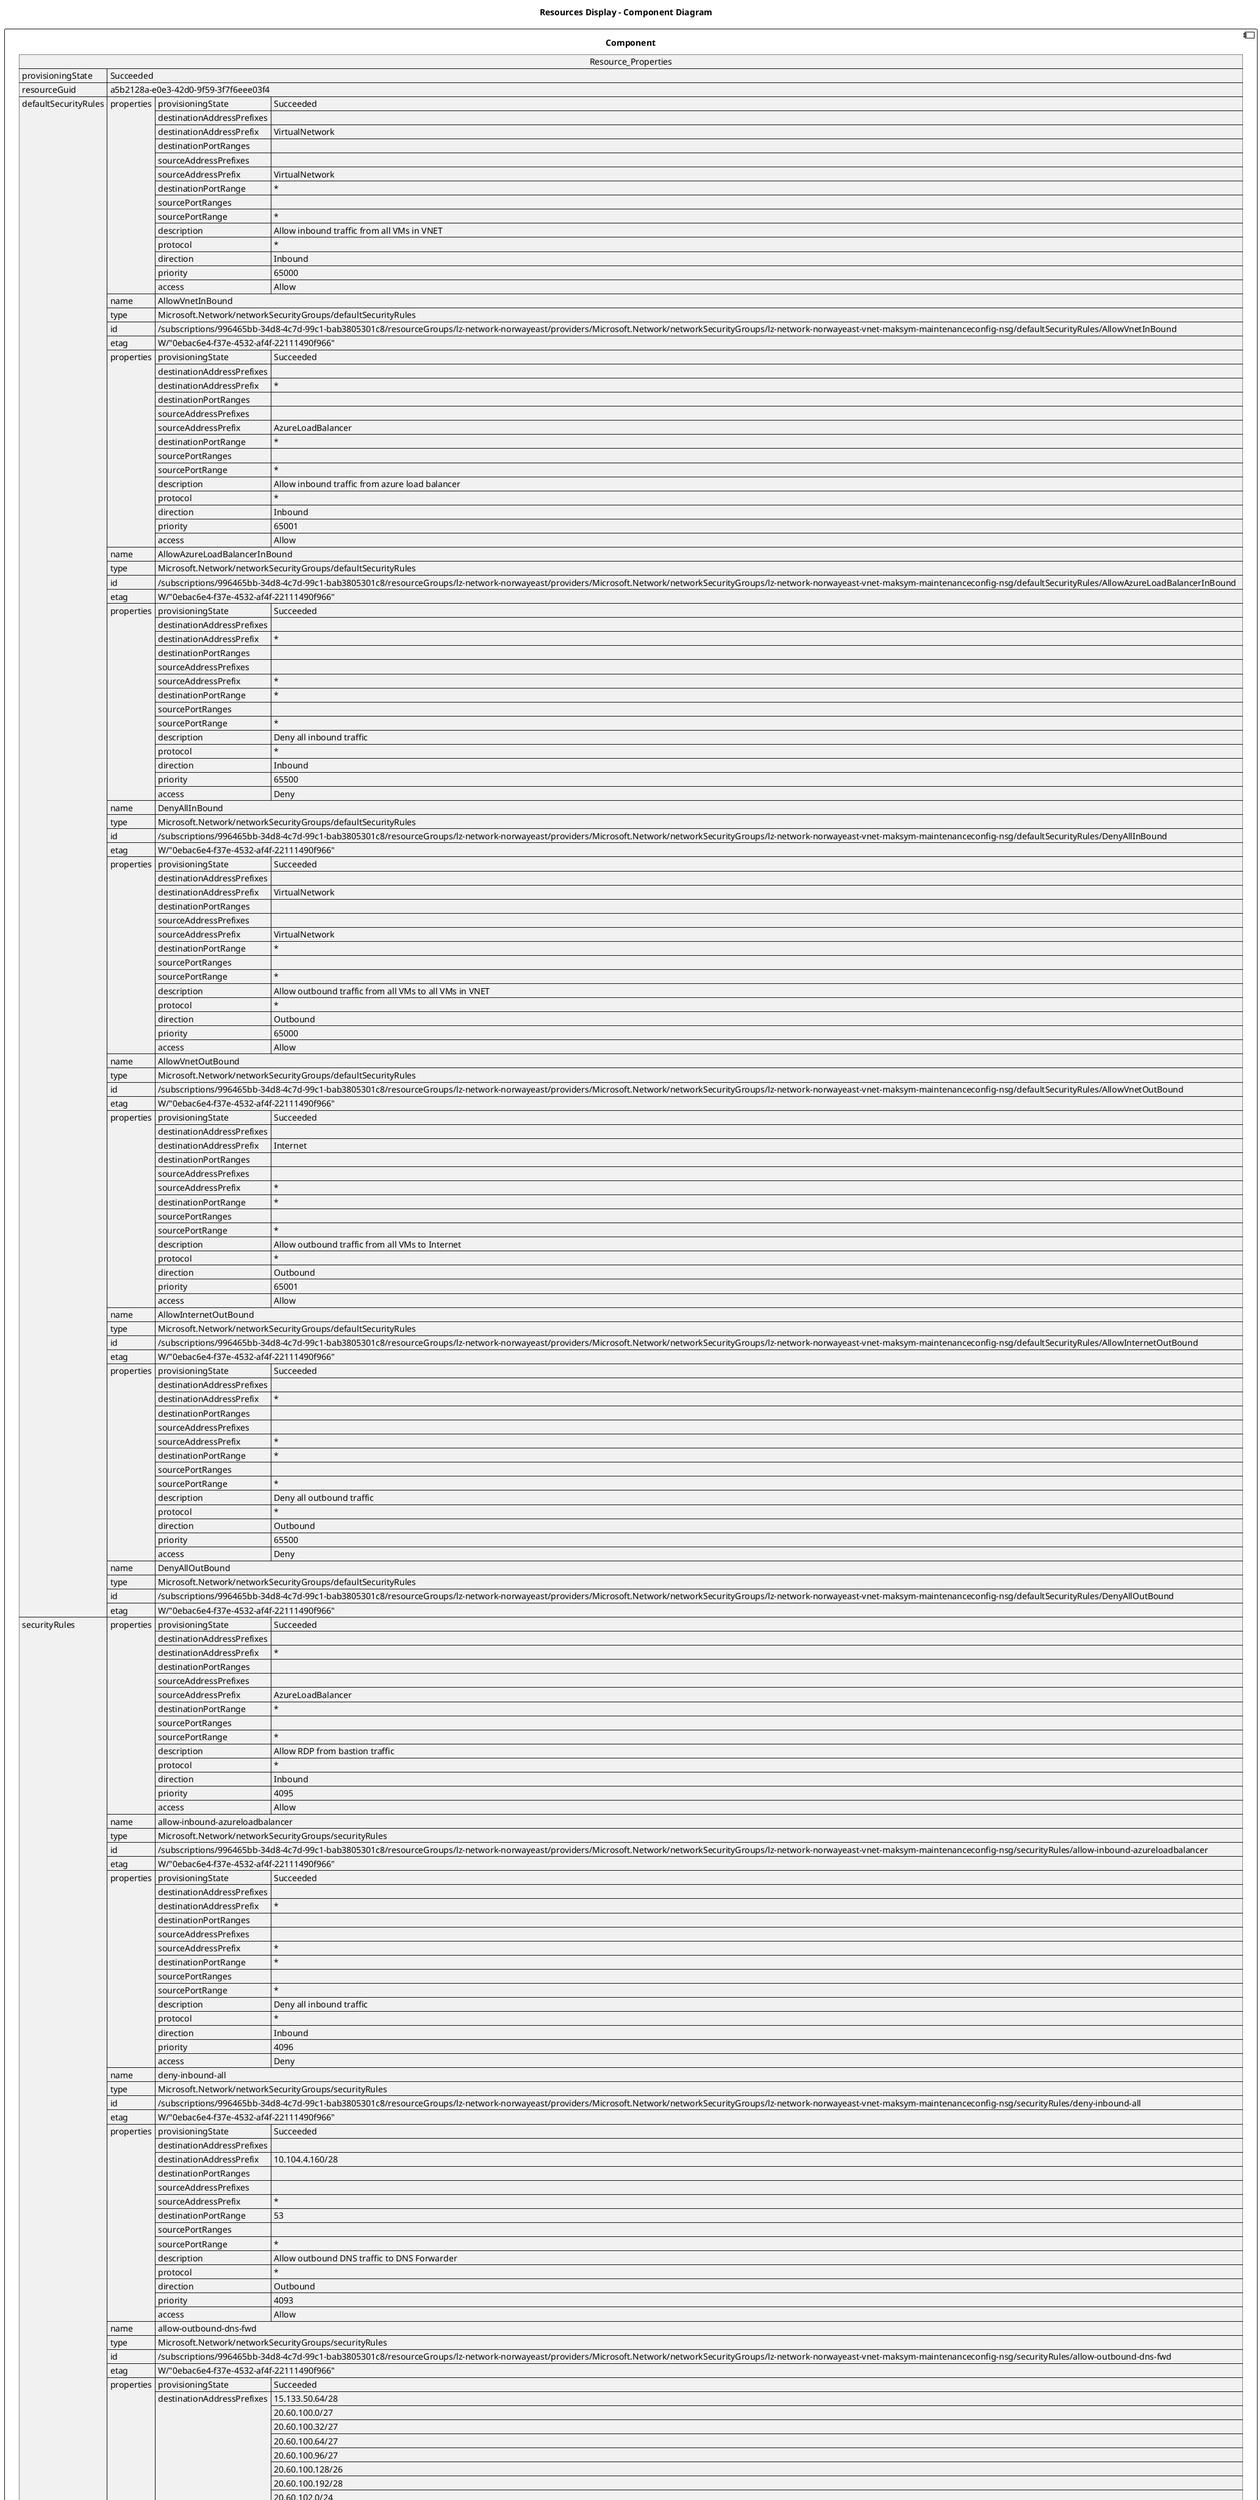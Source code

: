 @startuml

title Resources Display - Component Diagram

component Component {

json  Resource_Properties {
  "provisioningState": "Succeeded",
  "resourceGuid": "a5b2128a-e0e3-42d0-9f59-3f7f6eee03f4",
  "defaultSecurityRules": [
    {
      "properties": {
        "provisioningState": "Succeeded",
        "destinationAddressPrefixes": [],
        "destinationAddressPrefix": "VirtualNetwork",
        "destinationPortRanges": [],
        "sourceAddressPrefixes": [],
        "sourceAddressPrefix": "VirtualNetwork",
        "destinationPortRange": "*",
        "sourcePortRanges": [],
        "sourcePortRange": "*",
        "description": "Allow inbound traffic from all VMs in VNET",
        "protocol": "*",
        "direction": "Inbound",
        "priority": 65000,
        "access": "Allow"
      },
      "name": "AllowVnetInBound",
      "type": "Microsoft.Network/networkSecurityGroups/defaultSecurityRules",
      "id": "/subscriptions/996465bb-34d8-4c7d-99c1-bab3805301c8/resourceGroups/lz-network-norwayeast/providers/Microsoft.Network/networkSecurityGroups/lz-network-norwayeast-vnet-maksym-maintenanceconfig-nsg/defaultSecurityRules/AllowVnetInBound",
      "etag": "W/\"0ebac6e4-f37e-4532-af4f-22111490f966\""
    },
    {
      "properties": {
        "provisioningState": "Succeeded",
        "destinationAddressPrefixes": [],
        "destinationAddressPrefix": "*",
        "destinationPortRanges": [],
        "sourceAddressPrefixes": [],
        "sourceAddressPrefix": "AzureLoadBalancer",
        "destinationPortRange": "*",
        "sourcePortRanges": [],
        "sourcePortRange": "*",
        "description": "Allow inbound traffic from azure load balancer",
        "protocol": "*",
        "direction": "Inbound",
        "priority": 65001,
        "access": "Allow"
      },
      "name": "AllowAzureLoadBalancerInBound",
      "type": "Microsoft.Network/networkSecurityGroups/defaultSecurityRules",
      "id": "/subscriptions/996465bb-34d8-4c7d-99c1-bab3805301c8/resourceGroups/lz-network-norwayeast/providers/Microsoft.Network/networkSecurityGroups/lz-network-norwayeast-vnet-maksym-maintenanceconfig-nsg/defaultSecurityRules/AllowAzureLoadBalancerInBound",
      "etag": "W/\"0ebac6e4-f37e-4532-af4f-22111490f966\""
    },
    {
      "properties": {
        "provisioningState": "Succeeded",
        "destinationAddressPrefixes": [],
        "destinationAddressPrefix": "*",
        "destinationPortRanges": [],
        "sourceAddressPrefixes": [],
        "sourceAddressPrefix": "*",
        "destinationPortRange": "*",
        "sourcePortRanges": [],
        "sourcePortRange": "*",
        "description": "Deny all inbound traffic",
        "protocol": "*",
        "direction": "Inbound",
        "priority": 65500,
        "access": "Deny"
      },
      "name": "DenyAllInBound",
      "type": "Microsoft.Network/networkSecurityGroups/defaultSecurityRules",
      "id": "/subscriptions/996465bb-34d8-4c7d-99c1-bab3805301c8/resourceGroups/lz-network-norwayeast/providers/Microsoft.Network/networkSecurityGroups/lz-network-norwayeast-vnet-maksym-maintenanceconfig-nsg/defaultSecurityRules/DenyAllInBound",
      "etag": "W/\"0ebac6e4-f37e-4532-af4f-22111490f966\""
    },
    {
      "properties": {
        "provisioningState": "Succeeded",
        "destinationAddressPrefixes": [],
        "destinationAddressPrefix": "VirtualNetwork",
        "destinationPortRanges": [],
        "sourceAddressPrefixes": [],
        "sourceAddressPrefix": "VirtualNetwork",
        "destinationPortRange": "*",
        "sourcePortRanges": [],
        "sourcePortRange": "*",
        "description": "Allow outbound traffic from all VMs to all VMs in VNET",
        "protocol": "*",
        "direction": "Outbound",
        "priority": 65000,
        "access": "Allow"
      },
      "name": "AllowVnetOutBound",
      "type": "Microsoft.Network/networkSecurityGroups/defaultSecurityRules",
      "id": "/subscriptions/996465bb-34d8-4c7d-99c1-bab3805301c8/resourceGroups/lz-network-norwayeast/providers/Microsoft.Network/networkSecurityGroups/lz-network-norwayeast-vnet-maksym-maintenanceconfig-nsg/defaultSecurityRules/AllowVnetOutBound",
      "etag": "W/\"0ebac6e4-f37e-4532-af4f-22111490f966\""
    },
    {
      "properties": {
        "provisioningState": "Succeeded",
        "destinationAddressPrefixes": [],
        "destinationAddressPrefix": "Internet",
        "destinationPortRanges": [],
        "sourceAddressPrefixes": [],
        "sourceAddressPrefix": "*",
        "destinationPortRange": "*",
        "sourcePortRanges": [],
        "sourcePortRange": "*",
        "description": "Allow outbound traffic from all VMs to Internet",
        "protocol": "*",
        "direction": "Outbound",
        "priority": 65001,
        "access": "Allow"
      },
      "name": "AllowInternetOutBound",
      "type": "Microsoft.Network/networkSecurityGroups/defaultSecurityRules",
      "id": "/subscriptions/996465bb-34d8-4c7d-99c1-bab3805301c8/resourceGroups/lz-network-norwayeast/providers/Microsoft.Network/networkSecurityGroups/lz-network-norwayeast-vnet-maksym-maintenanceconfig-nsg/defaultSecurityRules/AllowInternetOutBound",
      "etag": "W/\"0ebac6e4-f37e-4532-af4f-22111490f966\""
    },
    {
      "properties": {
        "provisioningState": "Succeeded",
        "destinationAddressPrefixes": [],
        "destinationAddressPrefix": "*",
        "destinationPortRanges": [],
        "sourceAddressPrefixes": [],
        "sourceAddressPrefix": "*",
        "destinationPortRange": "*",
        "sourcePortRanges": [],
        "sourcePortRange": "*",
        "description": "Deny all outbound traffic",
        "protocol": "*",
        "direction": "Outbound",
        "priority": 65500,
        "access": "Deny"
      },
      "name": "DenyAllOutBound",
      "type": "Microsoft.Network/networkSecurityGroups/defaultSecurityRules",
      "id": "/subscriptions/996465bb-34d8-4c7d-99c1-bab3805301c8/resourceGroups/lz-network-norwayeast/providers/Microsoft.Network/networkSecurityGroups/lz-network-norwayeast-vnet-maksym-maintenanceconfig-nsg/defaultSecurityRules/DenyAllOutBound",
      "etag": "W/\"0ebac6e4-f37e-4532-af4f-22111490f966\""
    }
  ],
  "securityRules": [
    {
      "properties": {
        "provisioningState": "Succeeded",
        "destinationAddressPrefixes": [],
        "destinationAddressPrefix": "*",
        "destinationPortRanges": [],
        "sourceAddressPrefixes": [],
        "sourceAddressPrefix": "AzureLoadBalancer",
        "destinationPortRange": "*",
        "sourcePortRanges": [],
        "sourcePortRange": "*",
        "description": "Allow RDP from bastion traffic",
        "protocol": "*",
        "direction": "Inbound",
        "priority": 4095,
        "access": "Allow"
      },
      "name": "allow-inbound-azureloadbalancer",
      "type": "Microsoft.Network/networkSecurityGroups/securityRules",
      "id": "/subscriptions/996465bb-34d8-4c7d-99c1-bab3805301c8/resourceGroups/lz-network-norwayeast/providers/Microsoft.Network/networkSecurityGroups/lz-network-norwayeast-vnet-maksym-maintenanceconfig-nsg/securityRules/allow-inbound-azureloadbalancer",
      "etag": "W/\"0ebac6e4-f37e-4532-af4f-22111490f966\""
    },
    {
      "properties": {
        "provisioningState": "Succeeded",
        "destinationAddressPrefixes": [],
        "destinationAddressPrefix": "*",
        "destinationPortRanges": [],
        "sourceAddressPrefixes": [],
        "sourceAddressPrefix": "*",
        "destinationPortRange": "*",
        "sourcePortRanges": [],
        "sourcePortRange": "*",
        "description": "Deny all inbound traffic",
        "protocol": "*",
        "direction": "Inbound",
        "priority": 4096,
        "access": "Deny"
      },
      "name": "deny-inbound-all",
      "type": "Microsoft.Network/networkSecurityGroups/securityRules",
      "id": "/subscriptions/996465bb-34d8-4c7d-99c1-bab3805301c8/resourceGroups/lz-network-norwayeast/providers/Microsoft.Network/networkSecurityGroups/lz-network-norwayeast-vnet-maksym-maintenanceconfig-nsg/securityRules/deny-inbound-all",
      "etag": "W/\"0ebac6e4-f37e-4532-af4f-22111490f966\""
    },
    {
      "properties": {
        "provisioningState": "Succeeded",
        "destinationAddressPrefixes": [],
        "destinationAddressPrefix": "10.104.4.160/28",
        "destinationPortRanges": [],
        "sourceAddressPrefixes": [],
        "sourceAddressPrefix": "*",
        "destinationPortRange": "53",
        "sourcePortRanges": [],
        "sourcePortRange": "*",
        "description": "Allow outbound DNS traffic to DNS Forwarder",
        "protocol": "*",
        "direction": "Outbound",
        "priority": 4093,
        "access": "Allow"
      },
      "name": "allow-outbound-dns-fwd",
      "type": "Microsoft.Network/networkSecurityGroups/securityRules",
      "id": "/subscriptions/996465bb-34d8-4c7d-99c1-bab3805301c8/resourceGroups/lz-network-norwayeast/providers/Microsoft.Network/networkSecurityGroups/lz-network-norwayeast-vnet-maksym-maintenanceconfig-nsg/securityRules/allow-outbound-dns-fwd",
      "etag": "W/\"0ebac6e4-f37e-4532-af4f-22111490f966\""
    },
    {
      "properties": {
        "provisioningState": "Succeeded",
        "destinationAddressPrefixes": [
          "15.133.50.64/28",
          "20.60.100.0/27",
          "20.60.100.32/27",
          "20.60.100.64/27",
          "20.60.100.96/27",
          "20.60.100.128/26",
          "20.60.100.192/28",
          "20.60.102.0/24",
          "20.60.103.0/26",
          "20.60.103.64/26",
          "20.60.103.128/26",
          "20.60.103.192/26",
          "20.60.104.0/24",
          "20.60.105.0/28",
          "20.130.74.192/26",
          "20.135.69.200/29",
          "20.139.70.0/24",
          "20.159.41.73/32",
          "20.159.42.232/29",
          "20.198.232.0/24",
          "62.92.84.128/29",
          "62.92.84.136/29",
          "62.92.84.144/28",
          "62.92.84.160/28",
          "62.121.190.30/32",
          "68.137.114.88/30",
          "68.137.114.112/30",
          "68.141.72.0/26",
          "68.141.200.0/26",
          "69.184.0.0/16",
          "69.191.198.2/32",
          "69.191.230.2/32",
          "89.250.127.128/32",
          "89.250.127.196/32",
          "91.102.25.175/32",
          "91.102.25.176/32",
          "94.127.57.64/27",
          "94.127.61.64/27",
          "94.144.1.71/32",
          "94.144.1.108/32",
          "94.144.1.115/32",
          "138.35.0.0/16",
          "139.111.95.0/27",
          "139.114.217.64/28",
          "139.116.129.0/24",
          "146.172.4.224/29",
          "146.172.4.232/29",
          "146.172.7.228/32",
          "146.172.7.236/32",
          "146.192.38.32/29",
          "146.192.43.248/29",
          "146.192.219.96/27",
          "147.29.36.0/24",
          "147.29.38.23/32",
          "147.29.140.132/32",
          "147.29.140.133/32",
          "147.29.140.134/32",
          "147.29.140.135/32",
          "148.122.143.64/27",
          "148.122.165.66/32",
          "148.122.166.192/28",
          "148.122.166.208/28",
          "148.122.166.224/28",
          "148.122.211.130/32",
          "148.122.226.8/30",
          "148.122.226.12/30",
          "148.122.226.20/30",
          "148.122.226.28/30",
          "152.95.192.0/19",
          "152.95.225.32/29",
          "152.95.225.64/29",
          "152.177.151.188/30",
          "153.110.63.0/25",
          "153.110.197.0/25",
          "153.110.198.128/26",
          "153.110.224.160/28",
          "155.61.0.0/16",
          "155.195.0.0/16",
          "160.43.93.39/32",
          "160.43.94.158/32",
          "160.43.94.174/32",
          "160.43.166.170/32",
          "160.43.172.0/25",
          "185.35.212.64/28",
          "185.35.212.110/32",
          "193.88.156.0/23",
          "193.161.30.184/30",
          "193.214.20.167/32",
          "194.125.246.0/23",
          "194.213.168.166/32",
          "195.204.62.0/24",
          "195.254.173.168/29",
          "199.105.176.0/21",
          "199.105.184.0/23",
          "208.134.161.0/24",
          "217.65.224.212/32"
        ],
        "destinationPortRanges": [],
        "sourceAddressPrefixes": [],
        "sourceAddressPrefix": "*",
        "destinationPortRange": "*",
        "sourcePortRanges": [],
        "sourcePortRange": "*",
        "description": "Deny all outbound traffic to public IP adresses routed over internal networks",
        "protocol": "*",
        "direction": "Outbound",
        "priority": 4094,
        "access": "Deny"
      },
      "name": "deny-outbound-internal-public-addresses",
      "type": "Microsoft.Network/networkSecurityGroups/securityRules",
      "id": "/subscriptions/996465bb-34d8-4c7d-99c1-bab3805301c8/resourceGroups/lz-network-norwayeast/providers/Microsoft.Network/networkSecurityGroups/lz-network-norwayeast-vnet-maksym-maintenanceconfig-nsg/securityRules/deny-outbound-internal-public-addresses",
      "etag": "W/\"0ebac6e4-f37e-4532-af4f-22111490f966\""
    },
    {
      "properties": {
        "provisioningState": "Succeeded",
        "destinationAddressPrefixes": [],
        "destinationAddressPrefix": "Internet",
        "destinationPortRanges": [],
        "sourceAddressPrefixes": [],
        "sourceAddressPrefix": "*",
        "destinationPortRange": "*",
        "sourcePortRanges": [],
        "sourcePortRange": "*",
        "description": "Allow outbound internet traffic",
        "protocol": "*",
        "direction": "Outbound",
        "priority": 4095,
        "access": "Allow"
      },
      "name": "allow-outbound-internet",
      "type": "Microsoft.Network/networkSecurityGroups/securityRules",
      "id": "/subscriptions/996465bb-34d8-4c7d-99c1-bab3805301c8/resourceGroups/lz-network-norwayeast/providers/Microsoft.Network/networkSecurityGroups/lz-network-norwayeast-vnet-maksym-maintenanceconfig-nsg/securityRules/allow-outbound-internet",
      "etag": "W/\"0ebac6e4-f37e-4532-af4f-22111490f966\""
    },
    {
      "properties": {
        "provisioningState": "Succeeded",
        "destinationAddressPrefixes": [],
        "destinationAddressPrefix": "*",
        "destinationPortRanges": [],
        "sourceAddressPrefixes": [],
        "sourceAddressPrefix": "*",
        "destinationPortRange": "*",
        "sourcePortRanges": [],
        "sourcePortRange": "*",
        "description": "Deny all outbound traffic",
        "protocol": "*",
        "direction": "Outbound",
        "priority": 4096,
        "access": "Deny"
      },
      "name": "deny-outbound-all",
      "type": "Microsoft.Network/networkSecurityGroups/securityRules",
      "id": "/subscriptions/996465bb-34d8-4c7d-99c1-bab3805301c8/resourceGroups/lz-network-norwayeast/providers/Microsoft.Network/networkSecurityGroups/lz-network-norwayeast-vnet-maksym-maintenanceconfig-nsg/securityRules/deny-outbound-all",
      "etag": "W/\"0ebac6e4-f37e-4532-af4f-22111490f966\""
    },
    {
      "properties": {
        "provisioningState": "Succeeded",
        "destinationAddressPrefixes": [
          "10.104.4.128/28"
        ],
        "destinationPortRanges": [
          "53",
          "88",
          "135",
          "389",
          "445",
          "464",
          "636",
          "3268",
          "3269",
          "9389",
          "49152-65535"
        ],
        "sourceAddressPrefixes": [],
        "sourceAddressPrefix": "*",
        "sourcePortRanges": [],
        "sourcePortRange": "*",
        "description": "Allows AD client traffic to Active Directory DCs in KLP Platform Identity Prod",
        "protocol": "tcp",
        "direction": "Outbound",
        "priority": 4001,
        "access": "Allow"
      },
      "name": "allow-outbound-tcp-to-adds",
      "type": "Microsoft.Network/networkSecurityGroups/securityRules",
      "id": "/subscriptions/996465bb-34d8-4c7d-99c1-bab3805301c8/resourceGroups/lz-network-norwayeast/providers/Microsoft.Network/networkSecurityGroups/lz-network-norwayeast-vnet-maksym-maintenanceconfig-nsg/securityRules/allow-outbound-tcp-to-adds",
      "etag": "W/\"0ebac6e4-f37e-4532-af4f-22111490f966\""
    },
    {
      "properties": {
        "provisioningState": "Succeeded",
        "destinationAddressPrefixes": [
          "10.104.4.128/28"
        ],
        "destinationPortRanges": [
          "53",
          "88",
          "123",
          "389",
          "464",
          "49152-65535"
        ],
        "sourceAddressPrefixes": [],
        "sourceAddressPrefix": "*",
        "sourcePortRanges": [],
        "sourcePortRange": "*",
        "description": "Allows AD client traffic to Active Directory DCs in KLP Platform Identity Prod",
        "protocol": "udp",
        "direction": "Outbound",
        "priority": 4002,
        "access": "Allow"
      },
      "name": "allow-outbound-udp-to-adds",
      "type": "Microsoft.Network/networkSecurityGroups/securityRules",
      "id": "/subscriptions/996465bb-34d8-4c7d-99c1-bab3805301c8/resourceGroups/lz-network-norwayeast/providers/Microsoft.Network/networkSecurityGroups/lz-network-norwayeast-vnet-maksym-maintenanceconfig-nsg/securityRules/allow-outbound-udp-to-adds",
      "etag": "W/\"0ebac6e4-f37e-4532-af4f-22111490f966\""
    },
    {
      "properties": {
        "provisioningState": "Succeeded",
        "destinationAddressPrefixes": [
          "172.25.51.21/32",
          "172.25.51.22/32"
        ],
        "destinationPortRanges": [
          "80"
        ],
        "sourceAddressPrefixes": [],
        "sourceAddressPrefix": "*",
        "sourcePortRanges": [],
        "sourcePortRange": "*",
        "description": "Allow CRL check to subca1klp, suca2klp",
        "protocol": "tcp",
        "direction": "Outbound",
        "priority": 4004,
        "access": "Allow"
      },
      "name": "allow-outbound-pki-onprem",
      "type": "Microsoft.Network/networkSecurityGroups/securityRules",
      "id": "/subscriptions/996465bb-34d8-4c7d-99c1-bab3805301c8/resourceGroups/lz-network-norwayeast/providers/Microsoft.Network/networkSecurityGroups/lz-network-norwayeast-vnet-maksym-maintenanceconfig-nsg/securityRules/allow-outbound-pki-onprem",
      "etag": "W/\"0ebac6e4-f37e-4532-af4f-22111490f966\""
    },
    {
      "properties": {
        "provisioningState": "Succeeded",
        "destinationAddressPrefixes": [
          "10.104.8.64/28"
        ],
        "destinationPortRanges": [
          "80",
          "135",
          "49152-65535"
        ],
        "sourceAddressPrefixes": [],
        "sourceAddressPrefix": "*",
        "sourcePortRanges": [],
        "sourcePortRange": "*",
        "description": "Allow outbound PKI traffic (CRL + Certificate request) to CA in KLP Platform Identity PKI",
        "protocol": "tcp",
        "direction": "Outbound",
        "priority": 4005,
        "access": "Allow"
      },
      "name": "allow-outbound-pki-az",
      "type": "Microsoft.Network/networkSecurityGroups/securityRules",
      "id": "/subscriptions/996465bb-34d8-4c7d-99c1-bab3805301c8/resourceGroups/lz-network-norwayeast/providers/Microsoft.Network/networkSecurityGroups/lz-network-norwayeast-vnet-maksym-maintenanceconfig-nsg/securityRules/allow-outbound-pki-az",
      "etag": "W/\"0ebac6e4-f37e-4532-af4f-22111490f966\""
    }
  ],
  "flowLogs": [
    {
      "id": "/subscriptions/996465bb-34d8-4c7d-99c1-bab3805301c8/resourceGroups/NetworkWatcherRG/providers/Microsoft.Network/networkWatchers/NetworkWatcher_norwayeast/flowLogs/lz-network-norwayeast-vnet-maksym-maintenanceconfig-nsg-flowlog"
    }
  ]
}
}
@enduml
